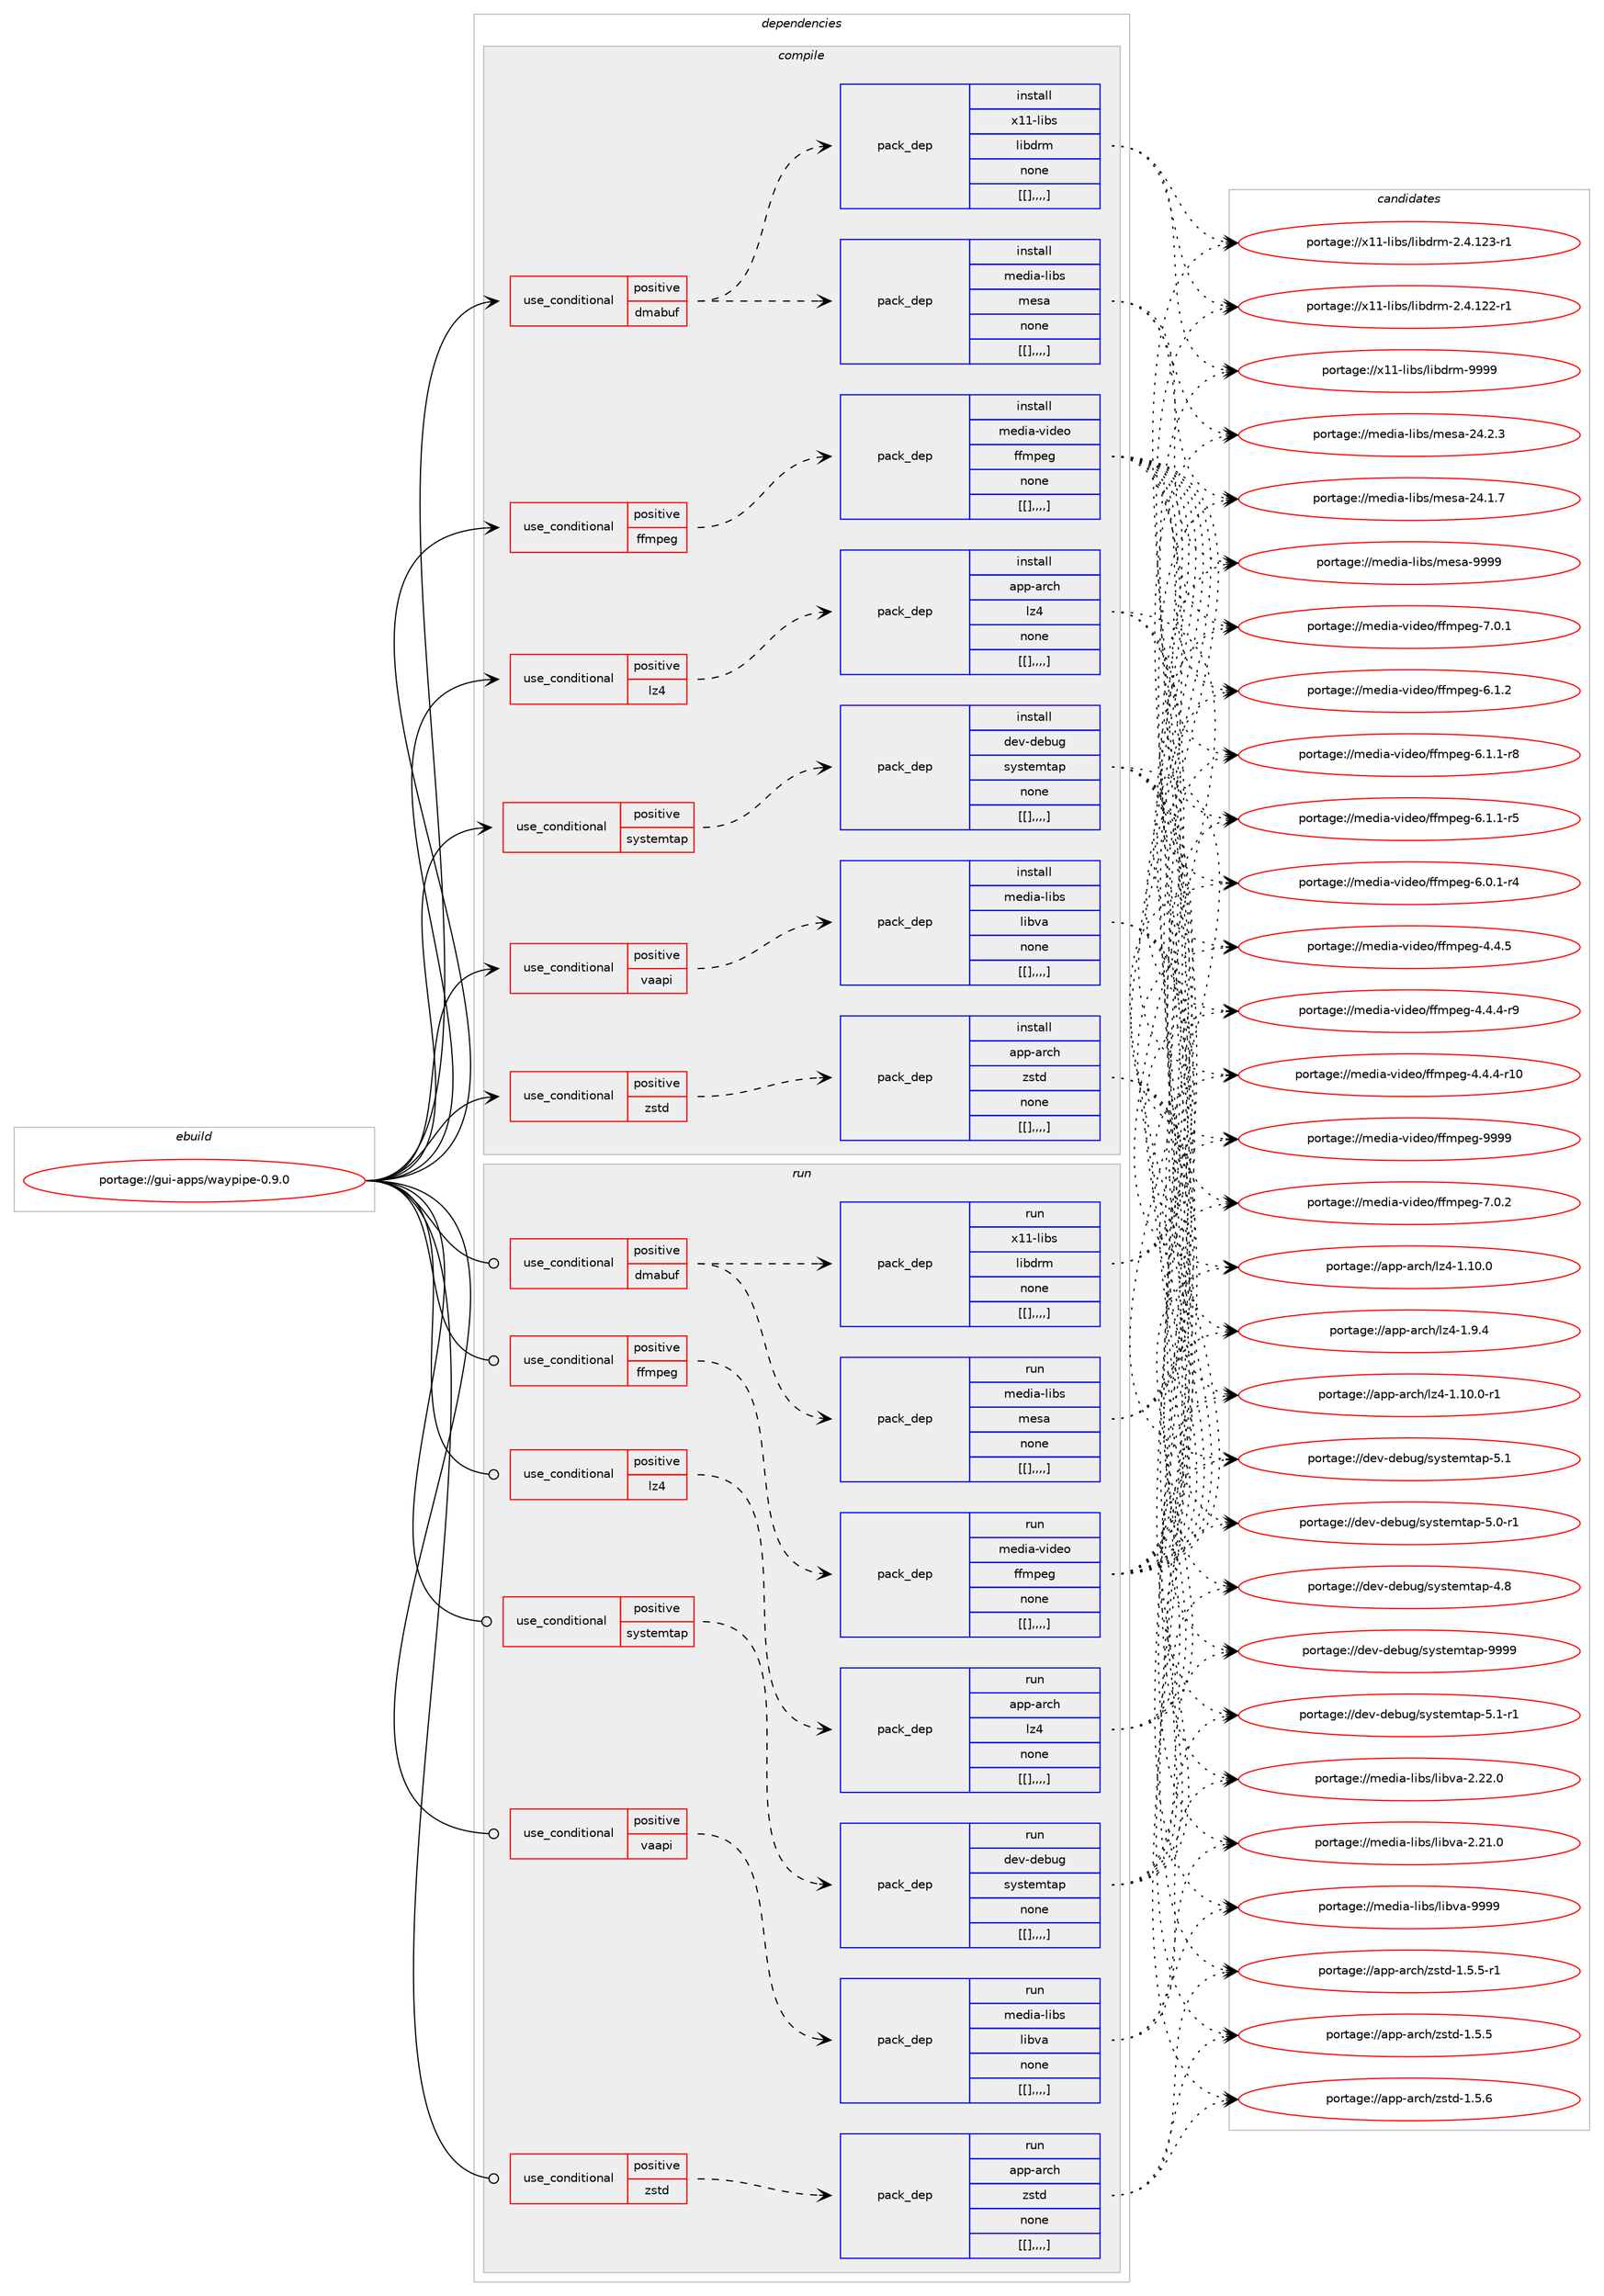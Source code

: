 digraph prolog {

# *************
# Graph options
# *************

newrank=true;
concentrate=true;
compound=true;
graph [rankdir=LR,fontname=Helvetica,fontsize=10,ranksep=1.5];#, ranksep=2.5, nodesep=0.2];
edge  [arrowhead=vee];
node  [fontname=Helvetica,fontsize=10];

# **********
# The ebuild
# **********

subgraph cluster_leftcol {
color=gray;
label=<<i>ebuild</i>>;
id [label="portage://gui-apps/waypipe-0.9.0", color=red, width=4, href="../gui-apps/waypipe-0.9.0.svg"];
}

# ****************
# The dependencies
# ****************

subgraph cluster_midcol {
color=gray;
label=<<i>dependencies</i>>;
subgraph cluster_compile {
fillcolor="#eeeeee";
style=filled;
label=<<i>compile</i>>;
subgraph cond68950 {
dependency248216 [label=<<TABLE BORDER="0" CELLBORDER="1" CELLSPACING="0" CELLPADDING="4"><TR><TD ROWSPAN="3" CELLPADDING="10">use_conditional</TD></TR><TR><TD>positive</TD></TR><TR><TD>dmabuf</TD></TR></TABLE>>, shape=none, color=red];
subgraph pack177718 {
dependency248217 [label=<<TABLE BORDER="0" CELLBORDER="1" CELLSPACING="0" CELLPADDING="4" WIDTH="220"><TR><TD ROWSPAN="6" CELLPADDING="30">pack_dep</TD></TR><TR><TD WIDTH="110">install</TD></TR><TR><TD>media-libs</TD></TR><TR><TD>mesa</TD></TR><TR><TD>none</TD></TR><TR><TD>[[],,,,]</TD></TR></TABLE>>, shape=none, color=blue];
}
dependency248216:e -> dependency248217:w [weight=20,style="dashed",arrowhead="vee"];
subgraph pack177719 {
dependency248218 [label=<<TABLE BORDER="0" CELLBORDER="1" CELLSPACING="0" CELLPADDING="4" WIDTH="220"><TR><TD ROWSPAN="6" CELLPADDING="30">pack_dep</TD></TR><TR><TD WIDTH="110">install</TD></TR><TR><TD>x11-libs</TD></TR><TR><TD>libdrm</TD></TR><TR><TD>none</TD></TR><TR><TD>[[],,,,]</TD></TR></TABLE>>, shape=none, color=blue];
}
dependency248216:e -> dependency248218:w [weight=20,style="dashed",arrowhead="vee"];
}
id:e -> dependency248216:w [weight=20,style="solid",arrowhead="vee"];
subgraph cond68951 {
dependency248219 [label=<<TABLE BORDER="0" CELLBORDER="1" CELLSPACING="0" CELLPADDING="4"><TR><TD ROWSPAN="3" CELLPADDING="10">use_conditional</TD></TR><TR><TD>positive</TD></TR><TR><TD>ffmpeg</TD></TR></TABLE>>, shape=none, color=red];
subgraph pack177720 {
dependency248220 [label=<<TABLE BORDER="0" CELLBORDER="1" CELLSPACING="0" CELLPADDING="4" WIDTH="220"><TR><TD ROWSPAN="6" CELLPADDING="30">pack_dep</TD></TR><TR><TD WIDTH="110">install</TD></TR><TR><TD>media-video</TD></TR><TR><TD>ffmpeg</TD></TR><TR><TD>none</TD></TR><TR><TD>[[],,,,]</TD></TR></TABLE>>, shape=none, color=blue];
}
dependency248219:e -> dependency248220:w [weight=20,style="dashed",arrowhead="vee"];
}
id:e -> dependency248219:w [weight=20,style="solid",arrowhead="vee"];
subgraph cond68952 {
dependency248221 [label=<<TABLE BORDER="0" CELLBORDER="1" CELLSPACING="0" CELLPADDING="4"><TR><TD ROWSPAN="3" CELLPADDING="10">use_conditional</TD></TR><TR><TD>positive</TD></TR><TR><TD>lz4</TD></TR></TABLE>>, shape=none, color=red];
subgraph pack177721 {
dependency248222 [label=<<TABLE BORDER="0" CELLBORDER="1" CELLSPACING="0" CELLPADDING="4" WIDTH="220"><TR><TD ROWSPAN="6" CELLPADDING="30">pack_dep</TD></TR><TR><TD WIDTH="110">install</TD></TR><TR><TD>app-arch</TD></TR><TR><TD>lz4</TD></TR><TR><TD>none</TD></TR><TR><TD>[[],,,,]</TD></TR></TABLE>>, shape=none, color=blue];
}
dependency248221:e -> dependency248222:w [weight=20,style="dashed",arrowhead="vee"];
}
id:e -> dependency248221:w [weight=20,style="solid",arrowhead="vee"];
subgraph cond68953 {
dependency248223 [label=<<TABLE BORDER="0" CELLBORDER="1" CELLSPACING="0" CELLPADDING="4"><TR><TD ROWSPAN="3" CELLPADDING="10">use_conditional</TD></TR><TR><TD>positive</TD></TR><TR><TD>systemtap</TD></TR></TABLE>>, shape=none, color=red];
subgraph pack177722 {
dependency248224 [label=<<TABLE BORDER="0" CELLBORDER="1" CELLSPACING="0" CELLPADDING="4" WIDTH="220"><TR><TD ROWSPAN="6" CELLPADDING="30">pack_dep</TD></TR><TR><TD WIDTH="110">install</TD></TR><TR><TD>dev-debug</TD></TR><TR><TD>systemtap</TD></TR><TR><TD>none</TD></TR><TR><TD>[[],,,,]</TD></TR></TABLE>>, shape=none, color=blue];
}
dependency248223:e -> dependency248224:w [weight=20,style="dashed",arrowhead="vee"];
}
id:e -> dependency248223:w [weight=20,style="solid",arrowhead="vee"];
subgraph cond68954 {
dependency248225 [label=<<TABLE BORDER="0" CELLBORDER="1" CELLSPACING="0" CELLPADDING="4"><TR><TD ROWSPAN="3" CELLPADDING="10">use_conditional</TD></TR><TR><TD>positive</TD></TR><TR><TD>vaapi</TD></TR></TABLE>>, shape=none, color=red];
subgraph pack177723 {
dependency248226 [label=<<TABLE BORDER="0" CELLBORDER="1" CELLSPACING="0" CELLPADDING="4" WIDTH="220"><TR><TD ROWSPAN="6" CELLPADDING="30">pack_dep</TD></TR><TR><TD WIDTH="110">install</TD></TR><TR><TD>media-libs</TD></TR><TR><TD>libva</TD></TR><TR><TD>none</TD></TR><TR><TD>[[],,,,]</TD></TR></TABLE>>, shape=none, color=blue];
}
dependency248225:e -> dependency248226:w [weight=20,style="dashed",arrowhead="vee"];
}
id:e -> dependency248225:w [weight=20,style="solid",arrowhead="vee"];
subgraph cond68955 {
dependency248227 [label=<<TABLE BORDER="0" CELLBORDER="1" CELLSPACING="0" CELLPADDING="4"><TR><TD ROWSPAN="3" CELLPADDING="10">use_conditional</TD></TR><TR><TD>positive</TD></TR><TR><TD>zstd</TD></TR></TABLE>>, shape=none, color=red];
subgraph pack177724 {
dependency248228 [label=<<TABLE BORDER="0" CELLBORDER="1" CELLSPACING="0" CELLPADDING="4" WIDTH="220"><TR><TD ROWSPAN="6" CELLPADDING="30">pack_dep</TD></TR><TR><TD WIDTH="110">install</TD></TR><TR><TD>app-arch</TD></TR><TR><TD>zstd</TD></TR><TR><TD>none</TD></TR><TR><TD>[[],,,,]</TD></TR></TABLE>>, shape=none, color=blue];
}
dependency248227:e -> dependency248228:w [weight=20,style="dashed",arrowhead="vee"];
}
id:e -> dependency248227:w [weight=20,style="solid",arrowhead="vee"];
}
subgraph cluster_compileandrun {
fillcolor="#eeeeee";
style=filled;
label=<<i>compile and run</i>>;
}
subgraph cluster_run {
fillcolor="#eeeeee";
style=filled;
label=<<i>run</i>>;
subgraph cond68956 {
dependency248229 [label=<<TABLE BORDER="0" CELLBORDER="1" CELLSPACING="0" CELLPADDING="4"><TR><TD ROWSPAN="3" CELLPADDING="10">use_conditional</TD></TR><TR><TD>positive</TD></TR><TR><TD>dmabuf</TD></TR></TABLE>>, shape=none, color=red];
subgraph pack177725 {
dependency248230 [label=<<TABLE BORDER="0" CELLBORDER="1" CELLSPACING="0" CELLPADDING="4" WIDTH="220"><TR><TD ROWSPAN="6" CELLPADDING="30">pack_dep</TD></TR><TR><TD WIDTH="110">run</TD></TR><TR><TD>media-libs</TD></TR><TR><TD>mesa</TD></TR><TR><TD>none</TD></TR><TR><TD>[[],,,,]</TD></TR></TABLE>>, shape=none, color=blue];
}
dependency248229:e -> dependency248230:w [weight=20,style="dashed",arrowhead="vee"];
subgraph pack177726 {
dependency248231 [label=<<TABLE BORDER="0" CELLBORDER="1" CELLSPACING="0" CELLPADDING="4" WIDTH="220"><TR><TD ROWSPAN="6" CELLPADDING="30">pack_dep</TD></TR><TR><TD WIDTH="110">run</TD></TR><TR><TD>x11-libs</TD></TR><TR><TD>libdrm</TD></TR><TR><TD>none</TD></TR><TR><TD>[[],,,,]</TD></TR></TABLE>>, shape=none, color=blue];
}
dependency248229:e -> dependency248231:w [weight=20,style="dashed",arrowhead="vee"];
}
id:e -> dependency248229:w [weight=20,style="solid",arrowhead="odot"];
subgraph cond68957 {
dependency248232 [label=<<TABLE BORDER="0" CELLBORDER="1" CELLSPACING="0" CELLPADDING="4"><TR><TD ROWSPAN="3" CELLPADDING="10">use_conditional</TD></TR><TR><TD>positive</TD></TR><TR><TD>ffmpeg</TD></TR></TABLE>>, shape=none, color=red];
subgraph pack177727 {
dependency248233 [label=<<TABLE BORDER="0" CELLBORDER="1" CELLSPACING="0" CELLPADDING="4" WIDTH="220"><TR><TD ROWSPAN="6" CELLPADDING="30">pack_dep</TD></TR><TR><TD WIDTH="110">run</TD></TR><TR><TD>media-video</TD></TR><TR><TD>ffmpeg</TD></TR><TR><TD>none</TD></TR><TR><TD>[[],,,,]</TD></TR></TABLE>>, shape=none, color=blue];
}
dependency248232:e -> dependency248233:w [weight=20,style="dashed",arrowhead="vee"];
}
id:e -> dependency248232:w [weight=20,style="solid",arrowhead="odot"];
subgraph cond68958 {
dependency248234 [label=<<TABLE BORDER="0" CELLBORDER="1" CELLSPACING="0" CELLPADDING="4"><TR><TD ROWSPAN="3" CELLPADDING="10">use_conditional</TD></TR><TR><TD>positive</TD></TR><TR><TD>lz4</TD></TR></TABLE>>, shape=none, color=red];
subgraph pack177728 {
dependency248235 [label=<<TABLE BORDER="0" CELLBORDER="1" CELLSPACING="0" CELLPADDING="4" WIDTH="220"><TR><TD ROWSPAN="6" CELLPADDING="30">pack_dep</TD></TR><TR><TD WIDTH="110">run</TD></TR><TR><TD>app-arch</TD></TR><TR><TD>lz4</TD></TR><TR><TD>none</TD></TR><TR><TD>[[],,,,]</TD></TR></TABLE>>, shape=none, color=blue];
}
dependency248234:e -> dependency248235:w [weight=20,style="dashed",arrowhead="vee"];
}
id:e -> dependency248234:w [weight=20,style="solid",arrowhead="odot"];
subgraph cond68959 {
dependency248236 [label=<<TABLE BORDER="0" CELLBORDER="1" CELLSPACING="0" CELLPADDING="4"><TR><TD ROWSPAN="3" CELLPADDING="10">use_conditional</TD></TR><TR><TD>positive</TD></TR><TR><TD>systemtap</TD></TR></TABLE>>, shape=none, color=red];
subgraph pack177729 {
dependency248237 [label=<<TABLE BORDER="0" CELLBORDER="1" CELLSPACING="0" CELLPADDING="4" WIDTH="220"><TR><TD ROWSPAN="6" CELLPADDING="30">pack_dep</TD></TR><TR><TD WIDTH="110">run</TD></TR><TR><TD>dev-debug</TD></TR><TR><TD>systemtap</TD></TR><TR><TD>none</TD></TR><TR><TD>[[],,,,]</TD></TR></TABLE>>, shape=none, color=blue];
}
dependency248236:e -> dependency248237:w [weight=20,style="dashed",arrowhead="vee"];
}
id:e -> dependency248236:w [weight=20,style="solid",arrowhead="odot"];
subgraph cond68960 {
dependency248238 [label=<<TABLE BORDER="0" CELLBORDER="1" CELLSPACING="0" CELLPADDING="4"><TR><TD ROWSPAN="3" CELLPADDING="10">use_conditional</TD></TR><TR><TD>positive</TD></TR><TR><TD>vaapi</TD></TR></TABLE>>, shape=none, color=red];
subgraph pack177730 {
dependency248239 [label=<<TABLE BORDER="0" CELLBORDER="1" CELLSPACING="0" CELLPADDING="4" WIDTH="220"><TR><TD ROWSPAN="6" CELLPADDING="30">pack_dep</TD></TR><TR><TD WIDTH="110">run</TD></TR><TR><TD>media-libs</TD></TR><TR><TD>libva</TD></TR><TR><TD>none</TD></TR><TR><TD>[[],,,,]</TD></TR></TABLE>>, shape=none, color=blue];
}
dependency248238:e -> dependency248239:w [weight=20,style="dashed",arrowhead="vee"];
}
id:e -> dependency248238:w [weight=20,style="solid",arrowhead="odot"];
subgraph cond68961 {
dependency248240 [label=<<TABLE BORDER="0" CELLBORDER="1" CELLSPACING="0" CELLPADDING="4"><TR><TD ROWSPAN="3" CELLPADDING="10">use_conditional</TD></TR><TR><TD>positive</TD></TR><TR><TD>zstd</TD></TR></TABLE>>, shape=none, color=red];
subgraph pack177731 {
dependency248241 [label=<<TABLE BORDER="0" CELLBORDER="1" CELLSPACING="0" CELLPADDING="4" WIDTH="220"><TR><TD ROWSPAN="6" CELLPADDING="30">pack_dep</TD></TR><TR><TD WIDTH="110">run</TD></TR><TR><TD>app-arch</TD></TR><TR><TD>zstd</TD></TR><TR><TD>none</TD></TR><TR><TD>[[],,,,]</TD></TR></TABLE>>, shape=none, color=blue];
}
dependency248240:e -> dependency248241:w [weight=20,style="dashed",arrowhead="vee"];
}
id:e -> dependency248240:w [weight=20,style="solid",arrowhead="odot"];
}
}

# **************
# The candidates
# **************

subgraph cluster_choices {
rank=same;
color=gray;
label=<<i>candidates</i>>;

subgraph choice177718 {
color=black;
nodesep=1;
choice10910110010597451081059811547109101115974557575757 [label="portage://media-libs/mesa-9999", color=red, width=4,href="../media-libs/mesa-9999.svg"];
choice109101100105974510810598115471091011159745505246504651 [label="portage://media-libs/mesa-24.2.3", color=red, width=4,href="../media-libs/mesa-24.2.3.svg"];
choice109101100105974510810598115471091011159745505246494655 [label="portage://media-libs/mesa-24.1.7", color=red, width=4,href="../media-libs/mesa-24.1.7.svg"];
dependency248217:e -> choice10910110010597451081059811547109101115974557575757:w [style=dotted,weight="100"];
dependency248217:e -> choice109101100105974510810598115471091011159745505246504651:w [style=dotted,weight="100"];
dependency248217:e -> choice109101100105974510810598115471091011159745505246494655:w [style=dotted,weight="100"];
}
subgraph choice177719 {
color=black;
nodesep=1;
choice1204949451081059811547108105981001141094557575757 [label="portage://x11-libs/libdrm-9999", color=red, width=4,href="../x11-libs/libdrm-9999.svg"];
choice12049494510810598115471081059810011410945504652464950514511449 [label="portage://x11-libs/libdrm-2.4.123-r1", color=red, width=4,href="../x11-libs/libdrm-2.4.123-r1.svg"];
choice12049494510810598115471081059810011410945504652464950504511449 [label="portage://x11-libs/libdrm-2.4.122-r1", color=red, width=4,href="../x11-libs/libdrm-2.4.122-r1.svg"];
dependency248218:e -> choice1204949451081059811547108105981001141094557575757:w [style=dotted,weight="100"];
dependency248218:e -> choice12049494510810598115471081059810011410945504652464950514511449:w [style=dotted,weight="100"];
dependency248218:e -> choice12049494510810598115471081059810011410945504652464950504511449:w [style=dotted,weight="100"];
}
subgraph choice177720 {
color=black;
nodesep=1;
choice1091011001059745118105100101111471021021091121011034557575757 [label="portage://media-video/ffmpeg-9999", color=red, width=4,href="../media-video/ffmpeg-9999.svg"];
choice109101100105974511810510010111147102102109112101103455546484650 [label="portage://media-video/ffmpeg-7.0.2", color=red, width=4,href="../media-video/ffmpeg-7.0.2.svg"];
choice109101100105974511810510010111147102102109112101103455546484649 [label="portage://media-video/ffmpeg-7.0.1", color=red, width=4,href="../media-video/ffmpeg-7.0.1.svg"];
choice109101100105974511810510010111147102102109112101103455446494650 [label="portage://media-video/ffmpeg-6.1.2", color=red, width=4,href="../media-video/ffmpeg-6.1.2.svg"];
choice1091011001059745118105100101111471021021091121011034554464946494511456 [label="portage://media-video/ffmpeg-6.1.1-r8", color=red, width=4,href="../media-video/ffmpeg-6.1.1-r8.svg"];
choice1091011001059745118105100101111471021021091121011034554464946494511453 [label="portage://media-video/ffmpeg-6.1.1-r5", color=red, width=4,href="../media-video/ffmpeg-6.1.1-r5.svg"];
choice1091011001059745118105100101111471021021091121011034554464846494511452 [label="portage://media-video/ffmpeg-6.0.1-r4", color=red, width=4,href="../media-video/ffmpeg-6.0.1-r4.svg"];
choice109101100105974511810510010111147102102109112101103455246524653 [label="portage://media-video/ffmpeg-4.4.5", color=red, width=4,href="../media-video/ffmpeg-4.4.5.svg"];
choice1091011001059745118105100101111471021021091121011034552465246524511457 [label="portage://media-video/ffmpeg-4.4.4-r9", color=red, width=4,href="../media-video/ffmpeg-4.4.4-r9.svg"];
choice109101100105974511810510010111147102102109112101103455246524652451144948 [label="portage://media-video/ffmpeg-4.4.4-r10", color=red, width=4,href="../media-video/ffmpeg-4.4.4-r10.svg"];
dependency248220:e -> choice1091011001059745118105100101111471021021091121011034557575757:w [style=dotted,weight="100"];
dependency248220:e -> choice109101100105974511810510010111147102102109112101103455546484650:w [style=dotted,weight="100"];
dependency248220:e -> choice109101100105974511810510010111147102102109112101103455546484649:w [style=dotted,weight="100"];
dependency248220:e -> choice109101100105974511810510010111147102102109112101103455446494650:w [style=dotted,weight="100"];
dependency248220:e -> choice1091011001059745118105100101111471021021091121011034554464946494511456:w [style=dotted,weight="100"];
dependency248220:e -> choice1091011001059745118105100101111471021021091121011034554464946494511453:w [style=dotted,weight="100"];
dependency248220:e -> choice1091011001059745118105100101111471021021091121011034554464846494511452:w [style=dotted,weight="100"];
dependency248220:e -> choice109101100105974511810510010111147102102109112101103455246524653:w [style=dotted,weight="100"];
dependency248220:e -> choice1091011001059745118105100101111471021021091121011034552465246524511457:w [style=dotted,weight="100"];
dependency248220:e -> choice109101100105974511810510010111147102102109112101103455246524652451144948:w [style=dotted,weight="100"];
}
subgraph choice177721 {
color=black;
nodesep=1;
choice971121124597114991044710812252454946494846484511449 [label="portage://app-arch/lz4-1.10.0-r1", color=red, width=4,href="../app-arch/lz4-1.10.0-r1.svg"];
choice97112112459711499104471081225245494649484648 [label="portage://app-arch/lz4-1.10.0", color=red, width=4,href="../app-arch/lz4-1.10.0.svg"];
choice971121124597114991044710812252454946574652 [label="portage://app-arch/lz4-1.9.4", color=red, width=4,href="../app-arch/lz4-1.9.4.svg"];
dependency248222:e -> choice971121124597114991044710812252454946494846484511449:w [style=dotted,weight="100"];
dependency248222:e -> choice97112112459711499104471081225245494649484648:w [style=dotted,weight="100"];
dependency248222:e -> choice971121124597114991044710812252454946574652:w [style=dotted,weight="100"];
}
subgraph choice177722 {
color=black;
nodesep=1;
choice100101118451001019811710347115121115116101109116971124557575757 [label="portage://dev-debug/systemtap-9999", color=red, width=4,href="../dev-debug/systemtap-9999.svg"];
choice10010111845100101981171034711512111511610110911697112455346494511449 [label="portage://dev-debug/systemtap-5.1-r1", color=red, width=4,href="../dev-debug/systemtap-5.1-r1.svg"];
choice1001011184510010198117103471151211151161011091169711245534649 [label="portage://dev-debug/systemtap-5.1", color=red, width=4,href="../dev-debug/systemtap-5.1.svg"];
choice10010111845100101981171034711512111511610110911697112455346484511449 [label="portage://dev-debug/systemtap-5.0-r1", color=red, width=4,href="../dev-debug/systemtap-5.0-r1.svg"];
choice1001011184510010198117103471151211151161011091169711245524656 [label="portage://dev-debug/systemtap-4.8", color=red, width=4,href="../dev-debug/systemtap-4.8.svg"];
dependency248224:e -> choice100101118451001019811710347115121115116101109116971124557575757:w [style=dotted,weight="100"];
dependency248224:e -> choice10010111845100101981171034711512111511610110911697112455346494511449:w [style=dotted,weight="100"];
dependency248224:e -> choice1001011184510010198117103471151211151161011091169711245534649:w [style=dotted,weight="100"];
dependency248224:e -> choice10010111845100101981171034711512111511610110911697112455346484511449:w [style=dotted,weight="100"];
dependency248224:e -> choice1001011184510010198117103471151211151161011091169711245524656:w [style=dotted,weight="100"];
}
subgraph choice177723 {
color=black;
nodesep=1;
choice1091011001059745108105981154710810598118974557575757 [label="portage://media-libs/libva-9999", color=red, width=4,href="../media-libs/libva-9999.svg"];
choice10910110010597451081059811547108105981189745504650504648 [label="portage://media-libs/libva-2.22.0", color=red, width=4,href="../media-libs/libva-2.22.0.svg"];
choice10910110010597451081059811547108105981189745504650494648 [label="portage://media-libs/libva-2.21.0", color=red, width=4,href="../media-libs/libva-2.21.0.svg"];
dependency248226:e -> choice1091011001059745108105981154710810598118974557575757:w [style=dotted,weight="100"];
dependency248226:e -> choice10910110010597451081059811547108105981189745504650504648:w [style=dotted,weight="100"];
dependency248226:e -> choice10910110010597451081059811547108105981189745504650494648:w [style=dotted,weight="100"];
}
subgraph choice177724 {
color=black;
nodesep=1;
choice9711211245971149910447122115116100454946534654 [label="portage://app-arch/zstd-1.5.6", color=red, width=4,href="../app-arch/zstd-1.5.6.svg"];
choice97112112459711499104471221151161004549465346534511449 [label="portage://app-arch/zstd-1.5.5-r1", color=red, width=4,href="../app-arch/zstd-1.5.5-r1.svg"];
choice9711211245971149910447122115116100454946534653 [label="portage://app-arch/zstd-1.5.5", color=red, width=4,href="../app-arch/zstd-1.5.5.svg"];
dependency248228:e -> choice9711211245971149910447122115116100454946534654:w [style=dotted,weight="100"];
dependency248228:e -> choice97112112459711499104471221151161004549465346534511449:w [style=dotted,weight="100"];
dependency248228:e -> choice9711211245971149910447122115116100454946534653:w [style=dotted,weight="100"];
}
subgraph choice177725 {
color=black;
nodesep=1;
choice10910110010597451081059811547109101115974557575757 [label="portage://media-libs/mesa-9999", color=red, width=4,href="../media-libs/mesa-9999.svg"];
choice109101100105974510810598115471091011159745505246504651 [label="portage://media-libs/mesa-24.2.3", color=red, width=4,href="../media-libs/mesa-24.2.3.svg"];
choice109101100105974510810598115471091011159745505246494655 [label="portage://media-libs/mesa-24.1.7", color=red, width=4,href="../media-libs/mesa-24.1.7.svg"];
dependency248230:e -> choice10910110010597451081059811547109101115974557575757:w [style=dotted,weight="100"];
dependency248230:e -> choice109101100105974510810598115471091011159745505246504651:w [style=dotted,weight="100"];
dependency248230:e -> choice109101100105974510810598115471091011159745505246494655:w [style=dotted,weight="100"];
}
subgraph choice177726 {
color=black;
nodesep=1;
choice1204949451081059811547108105981001141094557575757 [label="portage://x11-libs/libdrm-9999", color=red, width=4,href="../x11-libs/libdrm-9999.svg"];
choice12049494510810598115471081059810011410945504652464950514511449 [label="portage://x11-libs/libdrm-2.4.123-r1", color=red, width=4,href="../x11-libs/libdrm-2.4.123-r1.svg"];
choice12049494510810598115471081059810011410945504652464950504511449 [label="portage://x11-libs/libdrm-2.4.122-r1", color=red, width=4,href="../x11-libs/libdrm-2.4.122-r1.svg"];
dependency248231:e -> choice1204949451081059811547108105981001141094557575757:w [style=dotted,weight="100"];
dependency248231:e -> choice12049494510810598115471081059810011410945504652464950514511449:w [style=dotted,weight="100"];
dependency248231:e -> choice12049494510810598115471081059810011410945504652464950504511449:w [style=dotted,weight="100"];
}
subgraph choice177727 {
color=black;
nodesep=1;
choice1091011001059745118105100101111471021021091121011034557575757 [label="portage://media-video/ffmpeg-9999", color=red, width=4,href="../media-video/ffmpeg-9999.svg"];
choice109101100105974511810510010111147102102109112101103455546484650 [label="portage://media-video/ffmpeg-7.0.2", color=red, width=4,href="../media-video/ffmpeg-7.0.2.svg"];
choice109101100105974511810510010111147102102109112101103455546484649 [label="portage://media-video/ffmpeg-7.0.1", color=red, width=4,href="../media-video/ffmpeg-7.0.1.svg"];
choice109101100105974511810510010111147102102109112101103455446494650 [label="portage://media-video/ffmpeg-6.1.2", color=red, width=4,href="../media-video/ffmpeg-6.1.2.svg"];
choice1091011001059745118105100101111471021021091121011034554464946494511456 [label="portage://media-video/ffmpeg-6.1.1-r8", color=red, width=4,href="../media-video/ffmpeg-6.1.1-r8.svg"];
choice1091011001059745118105100101111471021021091121011034554464946494511453 [label="portage://media-video/ffmpeg-6.1.1-r5", color=red, width=4,href="../media-video/ffmpeg-6.1.1-r5.svg"];
choice1091011001059745118105100101111471021021091121011034554464846494511452 [label="portage://media-video/ffmpeg-6.0.1-r4", color=red, width=4,href="../media-video/ffmpeg-6.0.1-r4.svg"];
choice109101100105974511810510010111147102102109112101103455246524653 [label="portage://media-video/ffmpeg-4.4.5", color=red, width=4,href="../media-video/ffmpeg-4.4.5.svg"];
choice1091011001059745118105100101111471021021091121011034552465246524511457 [label="portage://media-video/ffmpeg-4.4.4-r9", color=red, width=4,href="../media-video/ffmpeg-4.4.4-r9.svg"];
choice109101100105974511810510010111147102102109112101103455246524652451144948 [label="portage://media-video/ffmpeg-4.4.4-r10", color=red, width=4,href="../media-video/ffmpeg-4.4.4-r10.svg"];
dependency248233:e -> choice1091011001059745118105100101111471021021091121011034557575757:w [style=dotted,weight="100"];
dependency248233:e -> choice109101100105974511810510010111147102102109112101103455546484650:w [style=dotted,weight="100"];
dependency248233:e -> choice109101100105974511810510010111147102102109112101103455546484649:w [style=dotted,weight="100"];
dependency248233:e -> choice109101100105974511810510010111147102102109112101103455446494650:w [style=dotted,weight="100"];
dependency248233:e -> choice1091011001059745118105100101111471021021091121011034554464946494511456:w [style=dotted,weight="100"];
dependency248233:e -> choice1091011001059745118105100101111471021021091121011034554464946494511453:w [style=dotted,weight="100"];
dependency248233:e -> choice1091011001059745118105100101111471021021091121011034554464846494511452:w [style=dotted,weight="100"];
dependency248233:e -> choice109101100105974511810510010111147102102109112101103455246524653:w [style=dotted,weight="100"];
dependency248233:e -> choice1091011001059745118105100101111471021021091121011034552465246524511457:w [style=dotted,weight="100"];
dependency248233:e -> choice109101100105974511810510010111147102102109112101103455246524652451144948:w [style=dotted,weight="100"];
}
subgraph choice177728 {
color=black;
nodesep=1;
choice971121124597114991044710812252454946494846484511449 [label="portage://app-arch/lz4-1.10.0-r1", color=red, width=4,href="../app-arch/lz4-1.10.0-r1.svg"];
choice97112112459711499104471081225245494649484648 [label="portage://app-arch/lz4-1.10.0", color=red, width=4,href="../app-arch/lz4-1.10.0.svg"];
choice971121124597114991044710812252454946574652 [label="portage://app-arch/lz4-1.9.4", color=red, width=4,href="../app-arch/lz4-1.9.4.svg"];
dependency248235:e -> choice971121124597114991044710812252454946494846484511449:w [style=dotted,weight="100"];
dependency248235:e -> choice97112112459711499104471081225245494649484648:w [style=dotted,weight="100"];
dependency248235:e -> choice971121124597114991044710812252454946574652:w [style=dotted,weight="100"];
}
subgraph choice177729 {
color=black;
nodesep=1;
choice100101118451001019811710347115121115116101109116971124557575757 [label="portage://dev-debug/systemtap-9999", color=red, width=4,href="../dev-debug/systemtap-9999.svg"];
choice10010111845100101981171034711512111511610110911697112455346494511449 [label="portage://dev-debug/systemtap-5.1-r1", color=red, width=4,href="../dev-debug/systemtap-5.1-r1.svg"];
choice1001011184510010198117103471151211151161011091169711245534649 [label="portage://dev-debug/systemtap-5.1", color=red, width=4,href="../dev-debug/systemtap-5.1.svg"];
choice10010111845100101981171034711512111511610110911697112455346484511449 [label="portage://dev-debug/systemtap-5.0-r1", color=red, width=4,href="../dev-debug/systemtap-5.0-r1.svg"];
choice1001011184510010198117103471151211151161011091169711245524656 [label="portage://dev-debug/systemtap-4.8", color=red, width=4,href="../dev-debug/systemtap-4.8.svg"];
dependency248237:e -> choice100101118451001019811710347115121115116101109116971124557575757:w [style=dotted,weight="100"];
dependency248237:e -> choice10010111845100101981171034711512111511610110911697112455346494511449:w [style=dotted,weight="100"];
dependency248237:e -> choice1001011184510010198117103471151211151161011091169711245534649:w [style=dotted,weight="100"];
dependency248237:e -> choice10010111845100101981171034711512111511610110911697112455346484511449:w [style=dotted,weight="100"];
dependency248237:e -> choice1001011184510010198117103471151211151161011091169711245524656:w [style=dotted,weight="100"];
}
subgraph choice177730 {
color=black;
nodesep=1;
choice1091011001059745108105981154710810598118974557575757 [label="portage://media-libs/libva-9999", color=red, width=4,href="../media-libs/libva-9999.svg"];
choice10910110010597451081059811547108105981189745504650504648 [label="portage://media-libs/libva-2.22.0", color=red, width=4,href="../media-libs/libva-2.22.0.svg"];
choice10910110010597451081059811547108105981189745504650494648 [label="portage://media-libs/libva-2.21.0", color=red, width=4,href="../media-libs/libva-2.21.0.svg"];
dependency248239:e -> choice1091011001059745108105981154710810598118974557575757:w [style=dotted,weight="100"];
dependency248239:e -> choice10910110010597451081059811547108105981189745504650504648:w [style=dotted,weight="100"];
dependency248239:e -> choice10910110010597451081059811547108105981189745504650494648:w [style=dotted,weight="100"];
}
subgraph choice177731 {
color=black;
nodesep=1;
choice9711211245971149910447122115116100454946534654 [label="portage://app-arch/zstd-1.5.6", color=red, width=4,href="../app-arch/zstd-1.5.6.svg"];
choice97112112459711499104471221151161004549465346534511449 [label="portage://app-arch/zstd-1.5.5-r1", color=red, width=4,href="../app-arch/zstd-1.5.5-r1.svg"];
choice9711211245971149910447122115116100454946534653 [label="portage://app-arch/zstd-1.5.5", color=red, width=4,href="../app-arch/zstd-1.5.5.svg"];
dependency248241:e -> choice9711211245971149910447122115116100454946534654:w [style=dotted,weight="100"];
dependency248241:e -> choice97112112459711499104471221151161004549465346534511449:w [style=dotted,weight="100"];
dependency248241:e -> choice9711211245971149910447122115116100454946534653:w [style=dotted,weight="100"];
}
}

}
